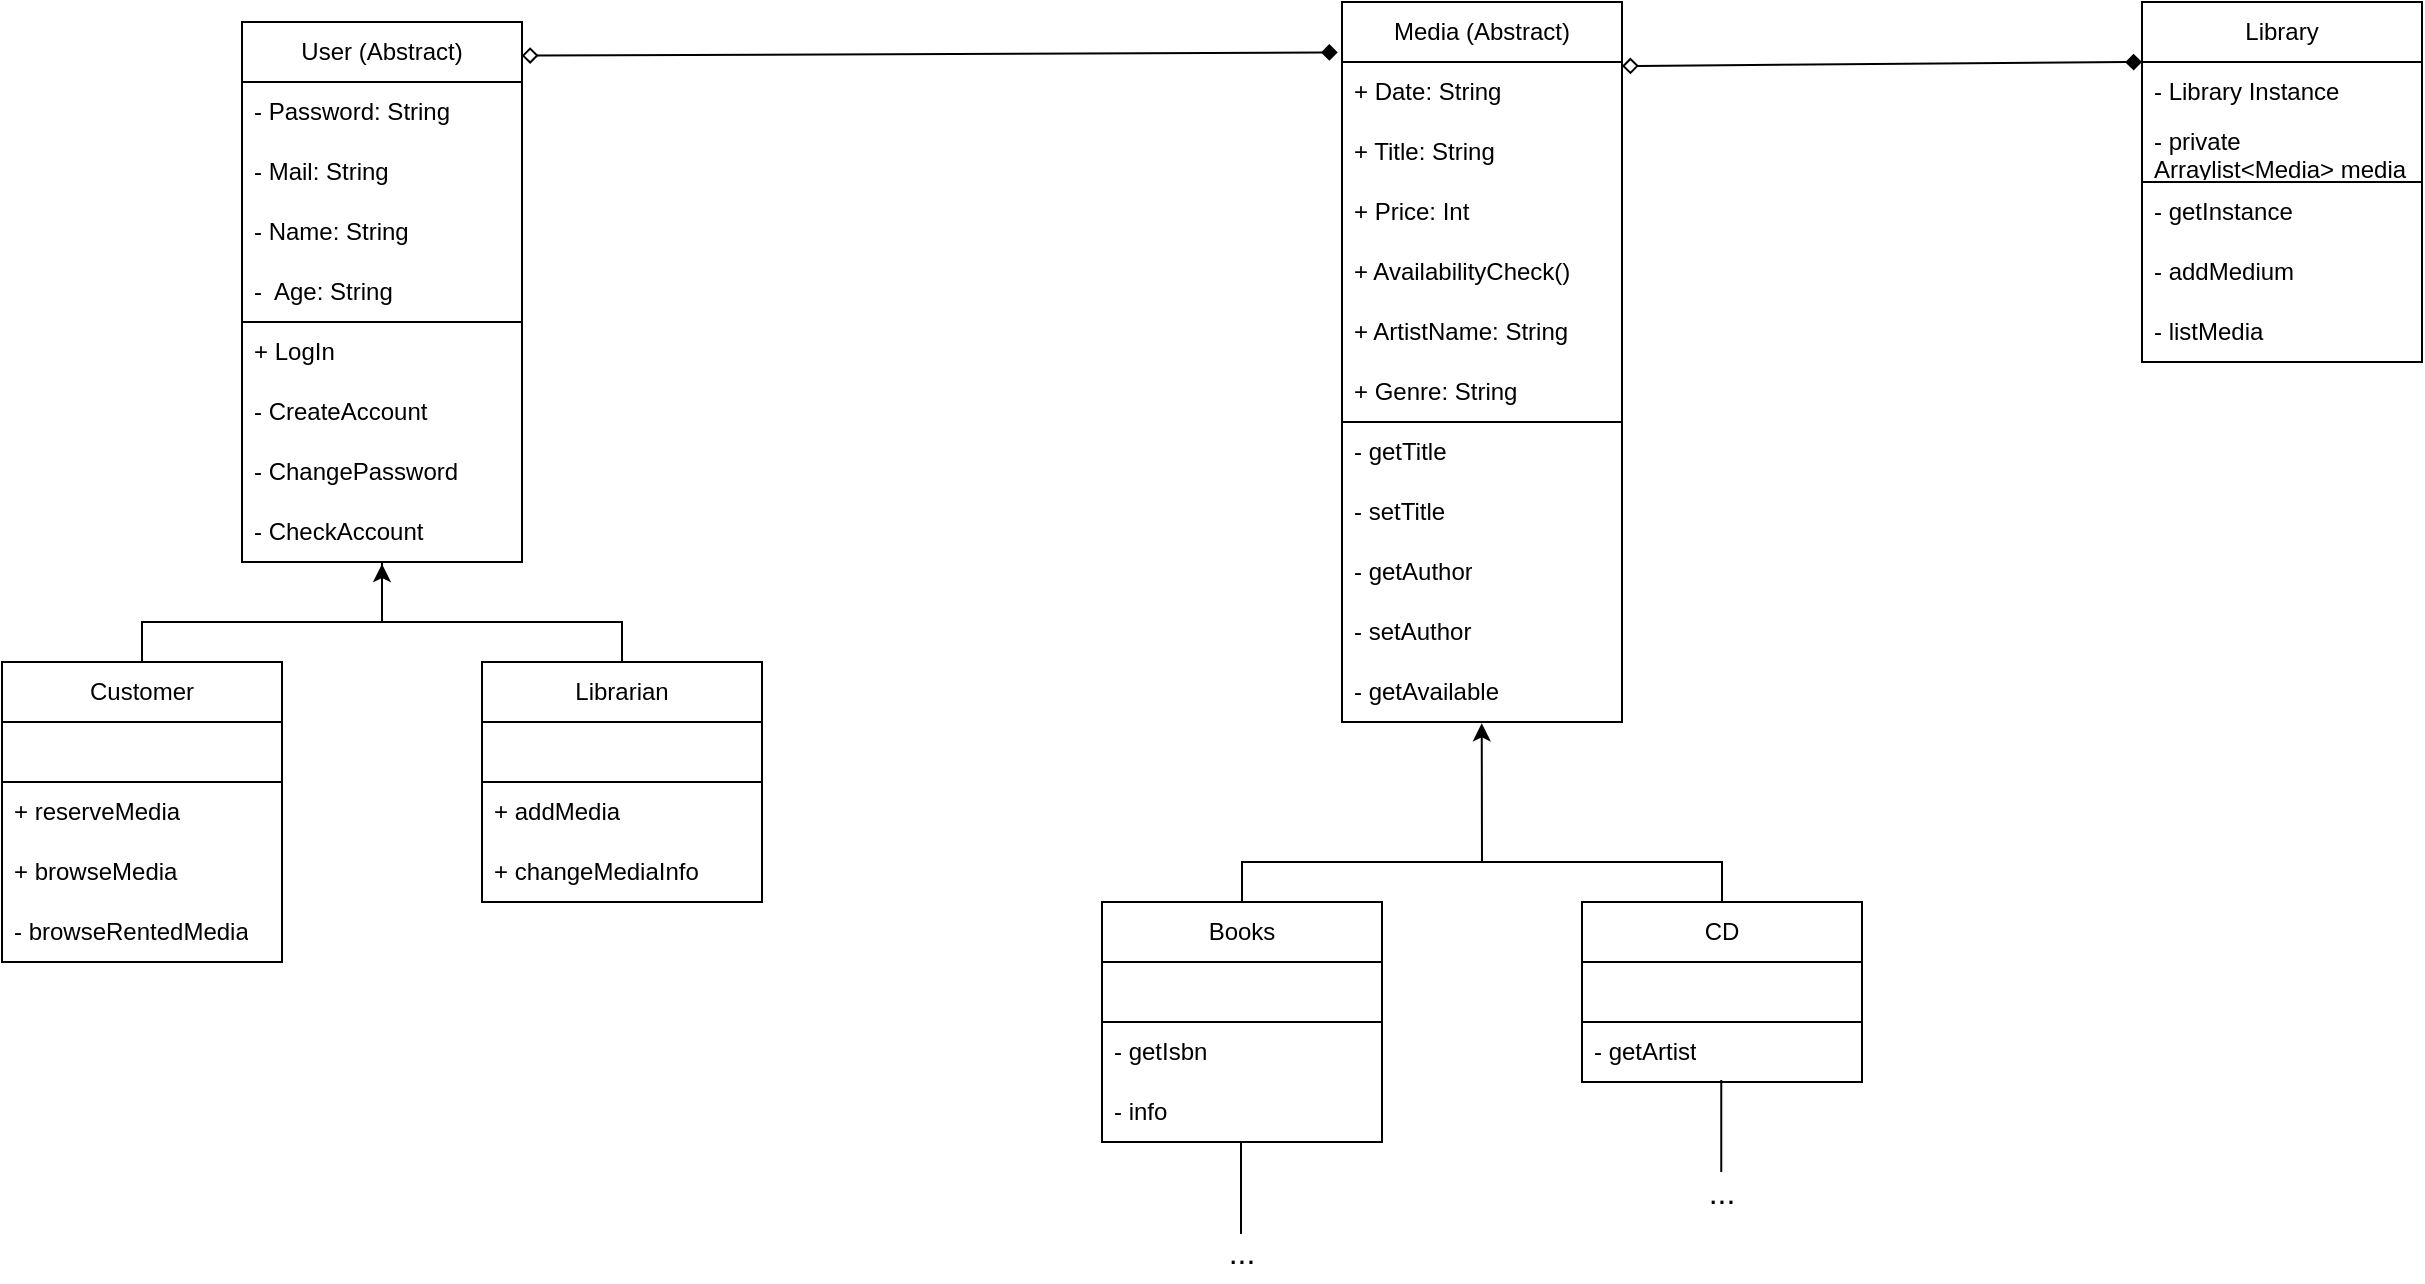 <mxfile version="23.0.2" type="github">
  <diagram name="Seite-1" id="yhybqIsvf0kZUX5FgobR">
    <mxGraphModel dx="2670" dy="807" grid="1" gridSize="10" guides="1" tooltips="1" connect="1" arrows="1" fold="1" page="1" pageScale="1" pageWidth="827" pageHeight="1169" math="0" shadow="0">
      <root>
        <mxCell id="0" />
        <mxCell id="1" parent="0" />
        <mxCell id="wCuH-ErBM3CNxSrVjR7G-1" value="User (Abstract)" style="swimlane;fontStyle=0;childLayout=stackLayout;horizontal=1;startSize=30;horizontalStack=0;resizeParent=1;resizeParentMax=0;resizeLast=0;collapsible=1;marginBottom=0;whiteSpace=wrap;html=1;" parent="1" vertex="1">
          <mxGeometry y="180" width="140" height="150" as="geometry" />
        </mxCell>
        <mxCell id="wCuH-ErBM3CNxSrVjR7G-2" value="- Password: String" style="text;strokeColor=none;fillColor=none;align=left;verticalAlign=middle;spacingLeft=4;spacingRight=4;overflow=hidden;points=[[0,0.5],[1,0.5]];portConstraint=eastwest;rotatable=0;whiteSpace=wrap;html=1;" parent="wCuH-ErBM3CNxSrVjR7G-1" vertex="1">
          <mxGeometry y="30" width="140" height="30" as="geometry" />
        </mxCell>
        <mxCell id="wCuH-ErBM3CNxSrVjR7G-4" value="- Mail: String" style="text;strokeColor=none;fillColor=none;align=left;verticalAlign=middle;spacingLeft=4;spacingRight=4;overflow=hidden;points=[[0,0.5],[1,0.5]];portConstraint=eastwest;rotatable=0;whiteSpace=wrap;html=1;" parent="wCuH-ErBM3CNxSrVjR7G-1" vertex="1">
          <mxGeometry y="60" width="140" height="30" as="geometry" />
        </mxCell>
        <mxCell id="wCuH-ErBM3CNxSrVjR7G-3" value="- Name: String" style="text;strokeColor=none;fillColor=none;align=left;verticalAlign=middle;spacingLeft=4;spacingRight=4;overflow=hidden;points=[[0,0.5],[1,0.5]];portConstraint=eastwest;rotatable=0;whiteSpace=wrap;html=1;" parent="wCuH-ErBM3CNxSrVjR7G-1" vertex="1">
          <mxGeometry y="90" width="140" height="30" as="geometry" />
        </mxCell>
        <mxCell id="wCuH-ErBM3CNxSrVjR7G-18" value="-&amp;nbsp; Age: String" style="text;strokeColor=none;fillColor=none;align=left;verticalAlign=middle;spacingLeft=4;spacingRight=4;overflow=hidden;points=[[0,0.5],[1,0.5]];portConstraint=eastwest;rotatable=0;whiteSpace=wrap;html=1;" parent="wCuH-ErBM3CNxSrVjR7G-1" vertex="1">
          <mxGeometry y="120" width="140" height="30" as="geometry" />
        </mxCell>
        <mxCell id="wCuH-ErBM3CNxSrVjR7G-5" value="Media (Abstract)" style="swimlane;fontStyle=0;childLayout=stackLayout;horizontal=1;startSize=30;horizontalStack=0;resizeParent=1;resizeParentMax=0;resizeLast=0;collapsible=1;marginBottom=0;whiteSpace=wrap;html=1;" parent="1" vertex="1">
          <mxGeometry x="550" y="170" width="140" height="360" as="geometry" />
        </mxCell>
        <mxCell id="wCuH-ErBM3CNxSrVjR7G-6" value="+ Date: String" style="text;strokeColor=none;fillColor=none;align=left;verticalAlign=middle;spacingLeft=4;spacingRight=4;overflow=hidden;points=[[0,0.5],[1,0.5]];portConstraint=eastwest;rotatable=0;whiteSpace=wrap;html=1;" parent="wCuH-ErBM3CNxSrVjR7G-5" vertex="1">
          <mxGeometry y="30" width="140" height="30" as="geometry" />
        </mxCell>
        <mxCell id="wCuH-ErBM3CNxSrVjR7G-7" value="+ Title: String" style="text;strokeColor=none;fillColor=none;align=left;verticalAlign=middle;spacingLeft=4;spacingRight=4;overflow=hidden;points=[[0,0.5],[1,0.5]];portConstraint=eastwest;rotatable=0;whiteSpace=wrap;html=1;" parent="wCuH-ErBM3CNxSrVjR7G-5" vertex="1">
          <mxGeometry y="60" width="140" height="30" as="geometry" />
        </mxCell>
        <mxCell id="wCuH-ErBM3CNxSrVjR7G-8" value="+ Price: Int" style="text;strokeColor=none;fillColor=none;align=left;verticalAlign=middle;spacingLeft=4;spacingRight=4;overflow=hidden;points=[[0,0.5],[1,0.5]];portConstraint=eastwest;rotatable=0;whiteSpace=wrap;html=1;" parent="wCuH-ErBM3CNxSrVjR7G-5" vertex="1">
          <mxGeometry y="90" width="140" height="30" as="geometry" />
        </mxCell>
        <mxCell id="w5hebU1gcQDUNisPVcae-45" value="+ AvailabilityCheck()" style="text;strokeColor=none;fillColor=none;align=left;verticalAlign=middle;spacingLeft=4;spacingRight=4;overflow=hidden;points=[[0,0.5],[1,0.5]];portConstraint=eastwest;rotatable=0;whiteSpace=wrap;html=1;" parent="wCuH-ErBM3CNxSrVjR7G-5" vertex="1">
          <mxGeometry y="120" width="140" height="30" as="geometry" />
        </mxCell>
        <mxCell id="w5hebU1gcQDUNisPVcae-46" value="+ ArtistName: String" style="text;strokeColor=none;fillColor=none;align=left;verticalAlign=middle;spacingLeft=4;spacingRight=4;overflow=hidden;points=[[0,0.5],[1,0.5]];portConstraint=eastwest;rotatable=0;whiteSpace=wrap;html=1;" parent="wCuH-ErBM3CNxSrVjR7G-5" vertex="1">
          <mxGeometry y="150" width="140" height="30" as="geometry" />
        </mxCell>
        <mxCell id="w5hebU1gcQDUNisPVcae-47" value="+ Genre: String" style="text;strokeColor=none;fillColor=none;align=left;verticalAlign=middle;spacingLeft=4;spacingRight=4;overflow=hidden;points=[[0,0.5],[1,0.5]];portConstraint=eastwest;rotatable=0;whiteSpace=wrap;html=1;" parent="wCuH-ErBM3CNxSrVjR7G-5" vertex="1">
          <mxGeometry y="180" width="140" height="30" as="geometry" />
        </mxCell>
        <mxCell id="w5hebU1gcQDUNisPVcae-51" value="" style="swimlane;fontStyle=0;childLayout=stackLayout;horizontal=1;startSize=0;horizontalStack=0;resizeParent=1;resizeParentMax=0;resizeLast=0;collapsible=1;marginBottom=0;whiteSpace=wrap;html=1;" parent="wCuH-ErBM3CNxSrVjR7G-5" vertex="1">
          <mxGeometry y="210" width="140" height="150" as="geometry" />
        </mxCell>
        <mxCell id="vHDO8AUk0lQSnRD6T7Jt-1" value="- getTitle" style="text;strokeColor=none;fillColor=none;align=left;verticalAlign=middle;spacingLeft=4;spacingRight=4;overflow=hidden;points=[[0,0.5],[1,0.5]];portConstraint=eastwest;rotatable=0;whiteSpace=wrap;html=1;" parent="w5hebU1gcQDUNisPVcae-51" vertex="1">
          <mxGeometry width="140" height="30" as="geometry" />
        </mxCell>
        <mxCell id="vHDO8AUk0lQSnRD6T7Jt-2" value="- setTitle" style="text;strokeColor=none;fillColor=none;align=left;verticalAlign=middle;spacingLeft=4;spacingRight=4;overflow=hidden;points=[[0,0.5],[1,0.5]];portConstraint=eastwest;rotatable=0;whiteSpace=wrap;html=1;" parent="w5hebU1gcQDUNisPVcae-51" vertex="1">
          <mxGeometry y="30" width="140" height="30" as="geometry" />
        </mxCell>
        <mxCell id="vHDO8AUk0lQSnRD6T7Jt-3" value="- getAuthor" style="text;strokeColor=none;fillColor=none;align=left;verticalAlign=middle;spacingLeft=4;spacingRight=4;overflow=hidden;points=[[0,0.5],[1,0.5]];portConstraint=eastwest;rotatable=0;whiteSpace=wrap;html=1;" parent="w5hebU1gcQDUNisPVcae-51" vertex="1">
          <mxGeometry y="60" width="140" height="30" as="geometry" />
        </mxCell>
        <mxCell id="vHDO8AUk0lQSnRD6T7Jt-4" value="- setAuthor" style="text;strokeColor=none;fillColor=none;align=left;verticalAlign=middle;spacingLeft=4;spacingRight=4;overflow=hidden;points=[[0,0.5],[1,0.5]];portConstraint=eastwest;rotatable=0;whiteSpace=wrap;html=1;" parent="w5hebU1gcQDUNisPVcae-51" vertex="1">
          <mxGeometry y="90" width="140" height="30" as="geometry" />
        </mxCell>
        <mxCell id="vHDO8AUk0lQSnRD6T7Jt-5" value="- getAvailable" style="text;strokeColor=none;fillColor=none;align=left;verticalAlign=middle;spacingLeft=4;spacingRight=4;overflow=hidden;points=[[0,0.5],[1,0.5]];portConstraint=eastwest;rotatable=0;whiteSpace=wrap;html=1;" parent="w5hebU1gcQDUNisPVcae-51" vertex="1">
          <mxGeometry y="120" width="140" height="30" as="geometry" />
        </mxCell>
        <mxCell id="wCuH-ErBM3CNxSrVjR7G-9" value="Books" style="swimlane;fontStyle=0;childLayout=stackLayout;horizontal=1;startSize=30;horizontalStack=0;resizeParent=1;resizeParentMax=0;resizeLast=0;collapsible=1;marginBottom=0;whiteSpace=wrap;html=1;" parent="1" vertex="1">
          <mxGeometry x="430" y="620" width="140" height="60" as="geometry" />
        </mxCell>
        <mxCell id="wCuH-ErBM3CNxSrVjR7G-30" value="" style="endArrow=classic;html=1;rounded=0;exitX=0.5;exitY=0;exitDx=0;exitDy=0;entryX=0.499;entryY=1.022;entryDx=0;entryDy=0;entryPerimeter=0;" parent="1" source="wCuH-ErBM3CNxSrVjR7G-9" target="vHDO8AUk0lQSnRD6T7Jt-5" edge="1">
          <mxGeometry width="50" height="50" relative="1" as="geometry">
            <mxPoint x="410" y="640" as="sourcePoint" />
            <mxPoint x="620" y="540" as="targetPoint" />
            <Array as="points">
              <mxPoint x="500" y="600" />
              <mxPoint x="620" y="600" />
            </Array>
          </mxGeometry>
        </mxCell>
        <mxCell id="wCuH-ErBM3CNxSrVjR7G-32" value="" style="swimlane;fontStyle=0;childLayout=stackLayout;horizontal=1;startSize=0;horizontalStack=0;resizeParent=1;resizeParentMax=0;resizeLast=0;collapsible=1;marginBottom=0;whiteSpace=wrap;html=1;" parent="1" vertex="1">
          <mxGeometry x="430" y="680" width="140" height="60" as="geometry" />
        </mxCell>
        <mxCell id="ZIzFsm_d11F7pnME5jku-1" value="- getIsbn" style="text;strokeColor=none;fillColor=none;align=left;verticalAlign=middle;spacingLeft=4;spacingRight=4;overflow=hidden;points=[[0,0.5],[1,0.5]];portConstraint=eastwest;rotatable=0;whiteSpace=wrap;html=1;" vertex="1" parent="wCuH-ErBM3CNxSrVjR7G-32">
          <mxGeometry width="140" height="30" as="geometry" />
        </mxCell>
        <mxCell id="ZIzFsm_d11F7pnME5jku-2" value="- info" style="text;strokeColor=none;fillColor=none;align=left;verticalAlign=middle;spacingLeft=4;spacingRight=4;overflow=hidden;points=[[0,0.5],[1,0.5]];portConstraint=eastwest;rotatable=0;whiteSpace=wrap;html=1;" vertex="1" parent="wCuH-ErBM3CNxSrVjR7G-32">
          <mxGeometry y="30" width="140" height="30" as="geometry" />
        </mxCell>
        <mxCell id="w5hebU1gcQDUNisPVcae-1" value="" style="endArrow=none;html=1;rounded=0;exitX=0.5;exitY=0;exitDx=0;exitDy=0;" parent="1" source="w5hebU1gcQDUNisPVcae-2" edge="1">
          <mxGeometry width="50" height="50" relative="1" as="geometry">
            <mxPoint x="740" y="600" as="sourcePoint" />
            <mxPoint x="620" y="600" as="targetPoint" />
            <Array as="points">
              <mxPoint x="740" y="600" />
              <mxPoint x="620" y="600" />
            </Array>
          </mxGeometry>
        </mxCell>
        <mxCell id="w5hebU1gcQDUNisPVcae-2" value="CD" style="swimlane;fontStyle=0;childLayout=stackLayout;horizontal=1;startSize=30;horizontalStack=0;resizeParent=1;resizeParentMax=0;resizeLast=0;collapsible=1;marginBottom=0;whiteSpace=wrap;html=1;" parent="1" vertex="1">
          <mxGeometry x="670" y="620" width="140" height="60" as="geometry" />
        </mxCell>
        <mxCell id="w5hebU1gcQDUNisPVcae-3" value="" style="swimlane;fontStyle=0;childLayout=stackLayout;horizontal=1;startSize=0;horizontalStack=0;resizeParent=1;resizeParentMax=0;resizeLast=0;collapsible=1;marginBottom=0;whiteSpace=wrap;html=1;" parent="1" vertex="1">
          <mxGeometry x="670" y="680" width="140" height="30" as="geometry" />
        </mxCell>
        <mxCell id="ZIzFsm_d11F7pnME5jku-3" value="- getArtist" style="text;strokeColor=none;fillColor=none;align=left;verticalAlign=middle;spacingLeft=4;spacingRight=4;overflow=hidden;points=[[0,0.5],[1,0.5]];portConstraint=eastwest;rotatable=0;whiteSpace=wrap;html=1;" vertex="1" parent="w5hebU1gcQDUNisPVcae-3">
          <mxGeometry width="140" height="30" as="geometry" />
        </mxCell>
        <mxCell id="w5hebU1gcQDUNisPVcae-7" value="Customer" style="swimlane;fontStyle=0;childLayout=stackLayout;horizontal=1;startSize=30;horizontalStack=0;resizeParent=1;resizeParentMax=0;resizeLast=0;collapsible=1;marginBottom=0;whiteSpace=wrap;html=1;" parent="1" vertex="1">
          <mxGeometry x="-120" y="500" width="140" height="60" as="geometry" />
        </mxCell>
        <mxCell id="w5hebU1gcQDUNisPVcae-8" value="" style="endArrow=classic;html=1;rounded=0;entryX=0.497;entryY=1.027;entryDx=0;entryDy=0;entryPerimeter=0;exitX=0.5;exitY=0;exitDx=0;exitDy=0;" parent="1" source="w5hebU1gcQDUNisPVcae-7" edge="1">
          <mxGeometry width="50" height="50" relative="1" as="geometry">
            <mxPoint x="-140" y="520" as="sourcePoint" />
            <mxPoint x="70" y="451" as="targetPoint" />
            <Array as="points">
              <mxPoint x="-50" y="480" />
              <mxPoint x="70" y="480" />
            </Array>
          </mxGeometry>
        </mxCell>
        <mxCell id="w5hebU1gcQDUNisPVcae-9" value="" style="swimlane;fontStyle=0;childLayout=stackLayout;horizontal=1;startSize=0;horizontalStack=0;resizeParent=1;resizeParentMax=0;resizeLast=0;collapsible=1;marginBottom=0;whiteSpace=wrap;html=1;" parent="1" vertex="1">
          <mxGeometry x="-120" y="560" width="140" height="90" as="geometry" />
        </mxCell>
        <mxCell id="w5hebU1gcQDUNisPVcae-10" value="+ reserveMedia" style="text;strokeColor=none;fillColor=none;align=left;verticalAlign=middle;spacingLeft=4;spacingRight=4;overflow=hidden;points=[[0,0.5],[1,0.5]];portConstraint=eastwest;rotatable=0;whiteSpace=wrap;html=1;" parent="w5hebU1gcQDUNisPVcae-9" vertex="1">
          <mxGeometry width="140" height="30" as="geometry" />
        </mxCell>
        <mxCell id="w5hebU1gcQDUNisPVcae-11" value="+ browseMedia" style="text;strokeColor=none;fillColor=none;align=left;verticalAlign=middle;spacingLeft=4;spacingRight=4;overflow=hidden;points=[[0,0.5],[1,0.5]];portConstraint=eastwest;rotatable=0;whiteSpace=wrap;html=1;" parent="w5hebU1gcQDUNisPVcae-9" vertex="1">
          <mxGeometry y="30" width="140" height="30" as="geometry" />
        </mxCell>
        <mxCell id="w5hebU1gcQDUNisPVcae-22" value="- browseRentedMedia" style="text;strokeColor=none;fillColor=none;align=left;verticalAlign=middle;spacingLeft=4;spacingRight=4;overflow=hidden;points=[[0,0.5],[1,0.5]];portConstraint=eastwest;rotatable=0;whiteSpace=wrap;html=1;" parent="w5hebU1gcQDUNisPVcae-9" vertex="1">
          <mxGeometry y="60" width="140" height="30" as="geometry" />
        </mxCell>
        <mxCell id="w5hebU1gcQDUNisPVcae-13" value="" style="endArrow=none;html=1;rounded=0;exitX=0.5;exitY=0;exitDx=0;exitDy=0;" parent="1" source="w5hebU1gcQDUNisPVcae-14" edge="1">
          <mxGeometry width="50" height="50" relative="1" as="geometry">
            <mxPoint x="190" y="480" as="sourcePoint" />
            <mxPoint x="70" y="450" as="targetPoint" />
            <Array as="points">
              <mxPoint x="190" y="480" />
              <mxPoint x="70" y="480" />
            </Array>
          </mxGeometry>
        </mxCell>
        <mxCell id="w5hebU1gcQDUNisPVcae-14" value="Librarian" style="swimlane;fontStyle=0;childLayout=stackLayout;horizontal=1;startSize=30;horizontalStack=0;resizeParent=1;resizeParentMax=0;resizeLast=0;collapsible=1;marginBottom=0;whiteSpace=wrap;html=1;" parent="1" vertex="1">
          <mxGeometry x="120" y="500" width="140" height="60" as="geometry" />
        </mxCell>
        <mxCell id="w5hebU1gcQDUNisPVcae-15" value="" style="swimlane;fontStyle=0;childLayout=stackLayout;horizontal=1;startSize=0;horizontalStack=0;resizeParent=1;resizeParentMax=0;resizeLast=0;collapsible=1;marginBottom=0;whiteSpace=wrap;html=1;" parent="1" vertex="1">
          <mxGeometry x="120" y="560" width="140" height="60" as="geometry" />
        </mxCell>
        <mxCell id="w5hebU1gcQDUNisPVcae-16" value="+ addMedia" style="text;strokeColor=none;fillColor=none;align=left;verticalAlign=middle;spacingLeft=4;spacingRight=4;overflow=hidden;points=[[0,0.5],[1,0.5]];portConstraint=eastwest;rotatable=0;whiteSpace=wrap;html=1;" parent="w5hebU1gcQDUNisPVcae-15" vertex="1">
          <mxGeometry width="140" height="30" as="geometry" />
        </mxCell>
        <mxCell id="w5hebU1gcQDUNisPVcae-35" value="+ changeMediaInfo" style="text;strokeColor=none;fillColor=none;align=left;verticalAlign=middle;spacingLeft=4;spacingRight=4;overflow=hidden;points=[[0,0.5],[1,0.5]];portConstraint=eastwest;rotatable=0;whiteSpace=wrap;html=1;" parent="w5hebU1gcQDUNisPVcae-15" vertex="1">
          <mxGeometry y="30" width="140" height="30" as="geometry" />
        </mxCell>
        <mxCell id="w5hebU1gcQDUNisPVcae-19" value="" style="endArrow=diamond;html=1;rounded=0;entryX=-0.015;entryY=0.07;entryDx=0;entryDy=0;entryPerimeter=0;exitX=0.999;exitY=0.112;exitDx=0;exitDy=0;exitPerimeter=0;startArrow=diamond;startFill=0;endFill=1;" parent="1" source="wCuH-ErBM3CNxSrVjR7G-1" target="wCuH-ErBM3CNxSrVjR7G-5" edge="1">
          <mxGeometry width="50" height="50" relative="1" as="geometry">
            <mxPoint x="300" y="440" as="sourcePoint" />
            <mxPoint x="350" y="390" as="targetPoint" />
          </mxGeometry>
        </mxCell>
        <mxCell id="w5hebU1gcQDUNisPVcae-31" value="" style="endArrow=none;html=1;rounded=0;exitX=0.5;exitY=1.061;exitDx=0;exitDy=0;exitPerimeter=0;" parent="1" edge="1">
          <mxGeometry width="50" height="50" relative="1" as="geometry">
            <mxPoint x="739.63" y="709" as="sourcePoint" />
            <mxPoint x="739.63" y="755" as="targetPoint" />
          </mxGeometry>
        </mxCell>
        <mxCell id="w5hebU1gcQDUNisPVcae-32" value="&lt;font style=&quot;font-size: 16px;&quot;&gt;...&lt;/font&gt;" style="text;html=1;strokeColor=none;fillColor=none;align=center;verticalAlign=middle;whiteSpace=wrap;rounded=0;" parent="1" vertex="1">
          <mxGeometry x="710" y="750" width="60" height="30" as="geometry" />
        </mxCell>
        <mxCell id="w5hebU1gcQDUNisPVcae-33" value="" style="endArrow=none;html=1;rounded=0;exitX=0.5;exitY=1.061;exitDx=0;exitDy=0;exitPerimeter=0;" parent="1" edge="1">
          <mxGeometry width="50" height="50" relative="1" as="geometry">
            <mxPoint x="499.5" y="740" as="sourcePoint" />
            <mxPoint x="499.5" y="786" as="targetPoint" />
          </mxGeometry>
        </mxCell>
        <mxCell id="w5hebU1gcQDUNisPVcae-34" value="&lt;font style=&quot;font-size: 16px;&quot;&gt;...&lt;/font&gt;" style="text;html=1;strokeColor=none;fillColor=none;align=center;verticalAlign=middle;whiteSpace=wrap;rounded=0;" parent="1" vertex="1">
          <mxGeometry x="470" y="780" width="60" height="30" as="geometry" />
        </mxCell>
        <mxCell id="w5hebU1gcQDUNisPVcae-49" value="" style="swimlane;fontStyle=0;childLayout=stackLayout;horizontal=1;startSize=0;horizontalStack=0;resizeParent=1;resizeParentMax=0;resizeLast=0;collapsible=1;marginBottom=0;whiteSpace=wrap;html=1;align=left;" parent="1" vertex="1">
          <mxGeometry y="330" width="140" height="120" as="geometry">
            <mxRectangle y="360" width="140" height="30" as="alternateBounds" />
          </mxGeometry>
        </mxCell>
        <mxCell id="0gwWk5GA2WHgjFsRmZs9-6" value="+ LogIn" style="text;strokeColor=none;fillColor=none;align=left;verticalAlign=middle;spacingLeft=4;spacingRight=4;overflow=hidden;points=[[0,0.5],[1,0.5]];portConstraint=eastwest;rotatable=0;whiteSpace=wrap;html=1;" parent="w5hebU1gcQDUNisPVcae-49" vertex="1">
          <mxGeometry width="140" height="30" as="geometry" />
        </mxCell>
        <mxCell id="8xsBSctfTAcTEoWNdiV7-6" value="- CreateAccount" style="text;strokeColor=none;fillColor=none;align=left;verticalAlign=middle;spacingLeft=4;spacingRight=4;overflow=hidden;points=[[0,0.5],[1,0.5]];portConstraint=eastwest;rotatable=0;whiteSpace=wrap;html=1;" parent="w5hebU1gcQDUNisPVcae-49" vertex="1">
          <mxGeometry y="30" width="140" height="30" as="geometry" />
        </mxCell>
        <mxCell id="0gwWk5GA2WHgjFsRmZs9-8" value="- ChangePassword" style="text;strokeColor=none;fillColor=none;align=left;verticalAlign=middle;spacingLeft=4;spacingRight=4;overflow=hidden;points=[[0,0.5],[1,0.5]];portConstraint=eastwest;rotatable=0;whiteSpace=wrap;html=1;" parent="w5hebU1gcQDUNisPVcae-49" vertex="1">
          <mxGeometry y="60" width="140" height="30" as="geometry" />
        </mxCell>
        <mxCell id="0gwWk5GA2WHgjFsRmZs9-7" value="- CheckAccount" style="text;strokeColor=none;fillColor=none;align=left;verticalAlign=middle;spacingLeft=4;spacingRight=4;overflow=hidden;points=[[0,0.5],[1,0.5]];portConstraint=eastwest;rotatable=0;whiteSpace=wrap;html=1;" parent="w5hebU1gcQDUNisPVcae-49" vertex="1">
          <mxGeometry y="90" width="140" height="30" as="geometry" />
        </mxCell>
        <mxCell id="ZIzFsm_d11F7pnME5jku-4" value="Library" style="swimlane;fontStyle=0;childLayout=stackLayout;horizontal=1;startSize=30;horizontalStack=0;resizeParent=1;resizeParentMax=0;resizeLast=0;collapsible=1;marginBottom=0;whiteSpace=wrap;html=1;" vertex="1" parent="1">
          <mxGeometry x="950" y="170" width="140" height="180" as="geometry" />
        </mxCell>
        <mxCell id="ZIzFsm_d11F7pnME5jku-8" value="- Library Instance" style="text;strokeColor=none;fillColor=none;align=left;verticalAlign=middle;spacingLeft=4;spacingRight=4;overflow=hidden;points=[[0,0.5],[1,0.5]];portConstraint=eastwest;rotatable=0;whiteSpace=wrap;html=1;" vertex="1" parent="ZIzFsm_d11F7pnME5jku-4">
          <mxGeometry y="30" width="140" height="30" as="geometry" />
        </mxCell>
        <mxCell id="ZIzFsm_d11F7pnME5jku-9" value="- private Arraylist&amp;lt;Media&amp;gt; media" style="text;strokeColor=none;fillColor=none;align=left;verticalAlign=middle;spacingLeft=4;spacingRight=4;overflow=hidden;points=[[0,0.5],[1,0.5]];portConstraint=eastwest;rotatable=0;whiteSpace=wrap;html=1;" vertex="1" parent="ZIzFsm_d11F7pnME5jku-4">
          <mxGeometry y="60" width="140" height="30" as="geometry" />
        </mxCell>
        <mxCell id="ZIzFsm_d11F7pnME5jku-11" value="" style="swimlane;fontStyle=0;childLayout=stackLayout;horizontal=1;startSize=0;horizontalStack=0;resizeParent=1;resizeParentMax=0;resizeLast=0;collapsible=1;marginBottom=0;whiteSpace=wrap;html=1;" vertex="1" parent="ZIzFsm_d11F7pnME5jku-4">
          <mxGeometry y="90" width="140" height="90" as="geometry" />
        </mxCell>
        <mxCell id="ZIzFsm_d11F7pnME5jku-14" value="- getInstance" style="text;strokeColor=none;fillColor=none;align=left;verticalAlign=middle;spacingLeft=4;spacingRight=4;overflow=hidden;points=[[0,0.5],[1,0.5]];portConstraint=eastwest;rotatable=0;whiteSpace=wrap;html=1;" vertex="1" parent="ZIzFsm_d11F7pnME5jku-11">
          <mxGeometry width="140" height="30" as="geometry" />
        </mxCell>
        <mxCell id="ZIzFsm_d11F7pnME5jku-15" value="- addMedium" style="text;strokeColor=none;fillColor=none;align=left;verticalAlign=middle;spacingLeft=4;spacingRight=4;overflow=hidden;points=[[0,0.5],[1,0.5]];portConstraint=eastwest;rotatable=0;whiteSpace=wrap;html=1;" vertex="1" parent="ZIzFsm_d11F7pnME5jku-11">
          <mxGeometry y="30" width="140" height="30" as="geometry" />
        </mxCell>
        <mxCell id="ZIzFsm_d11F7pnME5jku-16" value="- listMedia" style="text;strokeColor=none;fillColor=none;align=left;verticalAlign=middle;spacingLeft=4;spacingRight=4;overflow=hidden;points=[[0,0.5],[1,0.5]];portConstraint=eastwest;rotatable=0;whiteSpace=wrap;html=1;" vertex="1" parent="ZIzFsm_d11F7pnME5jku-11">
          <mxGeometry y="60" width="140" height="30" as="geometry" />
        </mxCell>
        <mxCell id="ZIzFsm_d11F7pnME5jku-17" value="" style="endArrow=diamond;html=1;rounded=0;exitX=0.999;exitY=0.112;exitDx=0;exitDy=0;exitPerimeter=0;startArrow=diamond;startFill=0;endFill=1;" edge="1" parent="1">
          <mxGeometry width="50" height="50" relative="1" as="geometry">
            <mxPoint x="690" y="202" as="sourcePoint" />
            <mxPoint x="950" y="200" as="targetPoint" />
          </mxGeometry>
        </mxCell>
      </root>
    </mxGraphModel>
  </diagram>
</mxfile>
